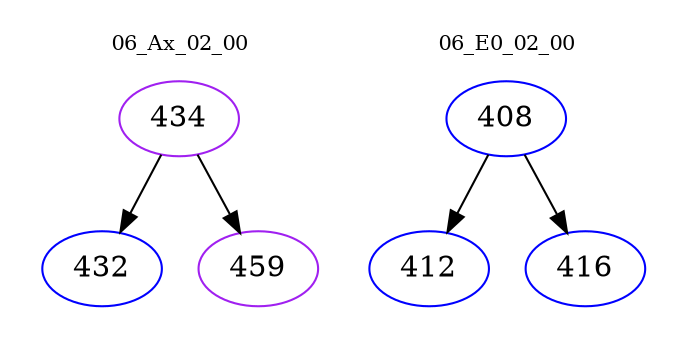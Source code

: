 digraph{
subgraph cluster_0 {
color = white
label = "06_Ax_02_00";
fontsize=10;
T0_434 [label="434", color="purple"]
T0_434 -> T0_432 [color="black"]
T0_432 [label="432", color="blue"]
T0_434 -> T0_459 [color="black"]
T0_459 [label="459", color="purple"]
}
subgraph cluster_1 {
color = white
label = "06_E0_02_00";
fontsize=10;
T1_408 [label="408", color="blue"]
T1_408 -> T1_412 [color="black"]
T1_412 [label="412", color="blue"]
T1_408 -> T1_416 [color="black"]
T1_416 [label="416", color="blue"]
}
}
